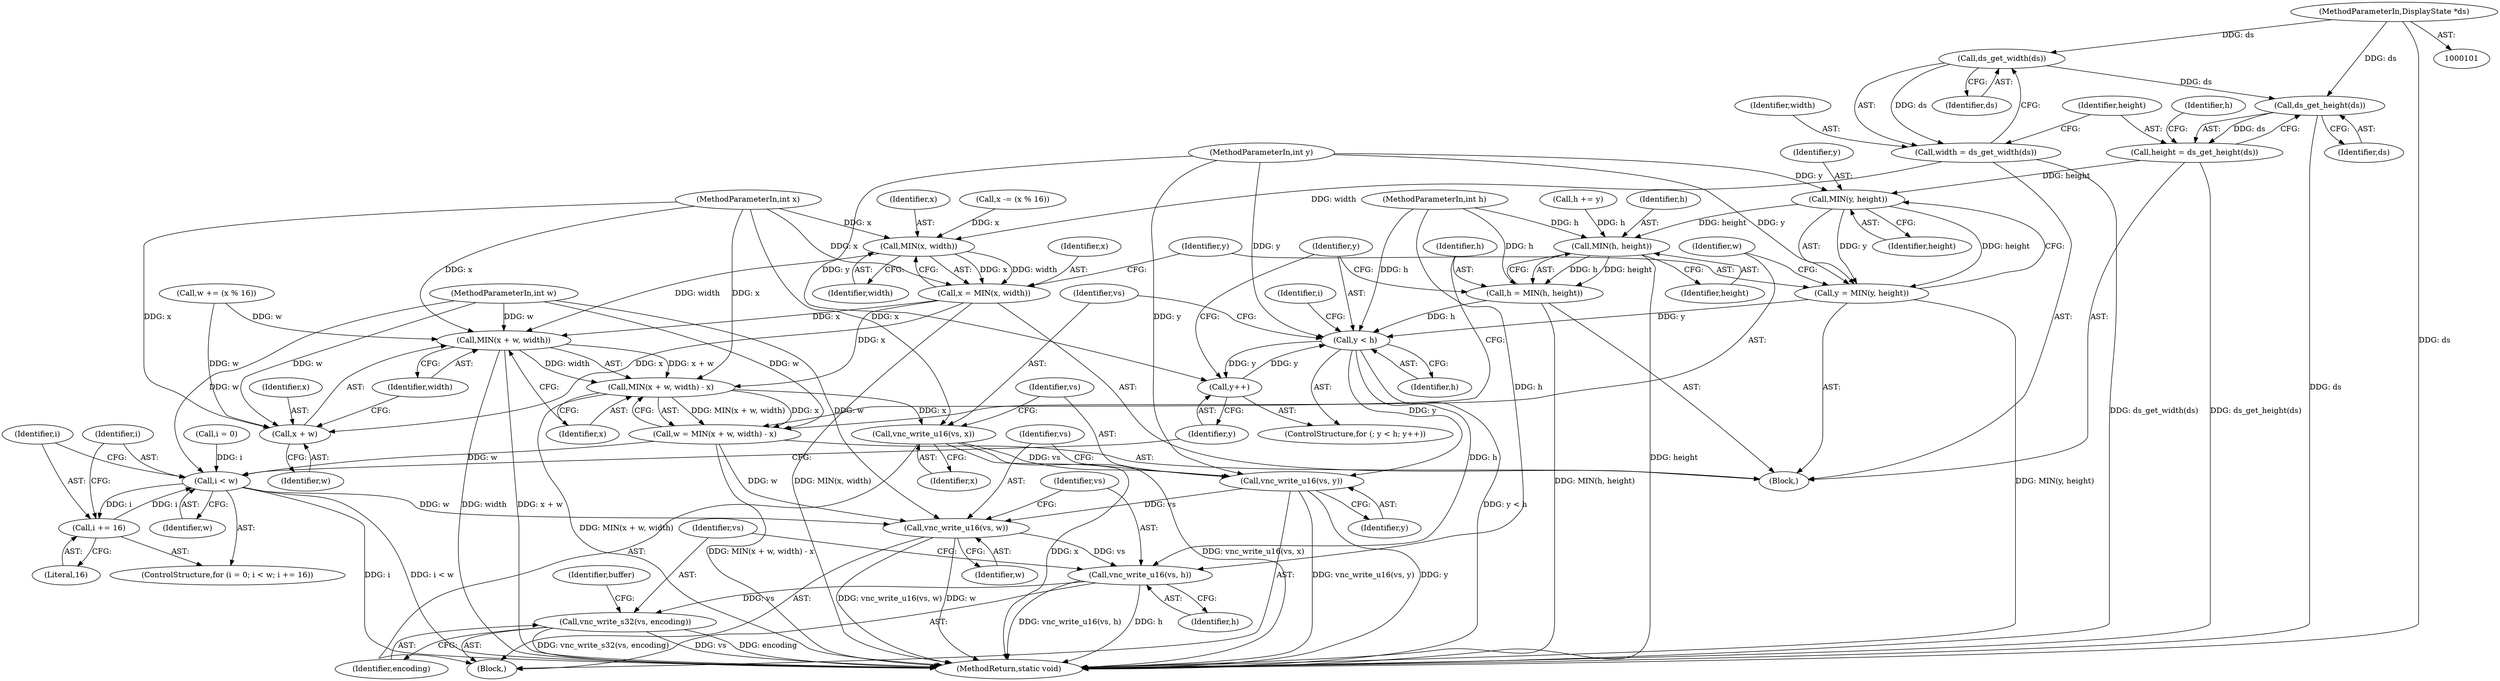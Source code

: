 digraph "0_qemu_9f64916da20eea67121d544698676295bbb105a7_10@pointer" {
"1000102" [label="(MethodParameterIn,DisplayState *ds)"];
"1000125" [label="(Call,ds_get_width(ds))"];
"1000123" [label="(Call,width = ds_get_width(ds))"];
"1000157" [label="(Call,MIN(x, width))"];
"1000155" [label="(Call,x = MIN(x, width))"];
"1000168" [label="(Call,MIN(x + w, width))"];
"1000167" [label="(Call,MIN(x + w, width) - x)"];
"1000165" [label="(Call,w = MIN(x + w, width) - x)"];
"1000189" [label="(Call,i < w)"];
"1000192" [label="(Call,i += 16)"];
"1000202" [label="(Call,vnc_write_u16(vs, w))"];
"1000205" [label="(Call,vnc_write_u16(vs, h))"];
"1000208" [label="(Call,vnc_write_s32(vs, encoding))"];
"1000196" [label="(Call,vnc_write_u16(vs, x))"];
"1000199" [label="(Call,vnc_write_u16(vs, y))"];
"1000169" [label="(Call,x + w)"];
"1000130" [label="(Call,ds_get_height(ds))"];
"1000128" [label="(Call,height = ds_get_height(ds))"];
"1000162" [label="(Call,MIN(y, height))"];
"1000160" [label="(Call,y = MIN(y, height))"];
"1000180" [label="(Call,y < h)"];
"1000183" [label="(Call,y++)"];
"1000176" [label="(Call,MIN(h, height))"];
"1000174" [label="(Call,h = MIN(h, height))"];
"1000185" [label="(ControlStructure,for (i = 0; i < w; i += 16))"];
"1000166" [label="(Identifier,w)"];
"1000160" [label="(Call,y = MIN(y, height))"];
"1000157" [label="(Call,MIN(x, width))"];
"1000198" [label="(Identifier,x)"];
"1000104" [label="(MethodParameterIn,int y)"];
"1000150" [label="(Call,x -= (x % 16))"];
"1000129" [label="(Identifier,height)"];
"1000103" [label="(MethodParameterIn,int x)"];
"1000197" [label="(Identifier,vs)"];
"1000128" [label="(Call,height = ds_get_height(ds))"];
"1000158" [label="(Identifier,x)"];
"1000156" [label="(Identifier,x)"];
"1000191" [label="(Identifier,w)"];
"1000163" [label="(Identifier,y)"];
"1000187" [label="(Identifier,i)"];
"1000161" [label="(Identifier,y)"];
"1000175" [label="(Identifier,h)"];
"1000201" [label="(Identifier,y)"];
"1000162" [label="(Call,MIN(y, height))"];
"1000155" [label="(Call,x = MIN(x, width))"];
"1000132" [label="(Call,h += y)"];
"1000130" [label="(Call,ds_get_height(ds))"];
"1000194" [label="(Literal,16)"];
"1000199" [label="(Call,vnc_write_u16(vs, y))"];
"1000176" [label="(Call,MIN(h, height))"];
"1000169" [label="(Call,x + w)"];
"1000204" [label="(Identifier,w)"];
"1000189" [label="(Call,i < w)"];
"1000179" [label="(ControlStructure,for (; y < h; y++))"];
"1000177" [label="(Identifier,h)"];
"1000203" [label="(Identifier,vs)"];
"1000216" [label="(Identifier,buffer)"];
"1000209" [label="(Identifier,vs)"];
"1000107" [label="(Block,)"];
"1000125" [label="(Call,ds_get_width(ds))"];
"1000192" [label="(Call,i += 16)"];
"1000170" [label="(Identifier,x)"];
"1000165" [label="(Call,w = MIN(x + w, width) - x)"];
"1000168" [label="(Call,MIN(x + w, width))"];
"1000200" [label="(Identifier,vs)"];
"1000181" [label="(Identifier,y)"];
"1000167" [label="(Call,MIN(x + w, width) - x)"];
"1000205" [label="(Call,vnc_write_u16(vs, h))"];
"1000196" [label="(Call,vnc_write_u16(vs, x))"];
"1000159" [label="(Identifier,width)"];
"1000206" [label="(Identifier,vs)"];
"1000131" [label="(Identifier,ds)"];
"1000174" [label="(Call,h = MIN(h, height))"];
"1000210" [label="(Identifier,encoding)"];
"1000133" [label="(Identifier,h)"];
"1000102" [label="(MethodParameterIn,DisplayState *ds)"];
"1000164" [label="(Identifier,height)"];
"1000184" [label="(Identifier,y)"];
"1000411" [label="(MethodReturn,static void)"];
"1000190" [label="(Identifier,i)"];
"1000172" [label="(Identifier,width)"];
"1000195" [label="(Block,)"];
"1000182" [label="(Identifier,h)"];
"1000178" [label="(Identifier,height)"];
"1000173" [label="(Identifier,x)"];
"1000186" [label="(Call,i = 0)"];
"1000208" [label="(Call,vnc_write_s32(vs, encoding))"];
"1000126" [label="(Identifier,ds)"];
"1000145" [label="(Call,w += (x % 16))"];
"1000180" [label="(Call,y < h)"];
"1000183" [label="(Call,y++)"];
"1000105" [label="(MethodParameterIn,int w)"];
"1000193" [label="(Identifier,i)"];
"1000207" [label="(Identifier,h)"];
"1000106" [label="(MethodParameterIn,int h)"];
"1000171" [label="(Identifier,w)"];
"1000123" [label="(Call,width = ds_get_width(ds))"];
"1000124" [label="(Identifier,width)"];
"1000202" [label="(Call,vnc_write_u16(vs, w))"];
"1000102" -> "1000101"  [label="AST: "];
"1000102" -> "1000411"  [label="DDG: ds"];
"1000102" -> "1000125"  [label="DDG: ds"];
"1000102" -> "1000130"  [label="DDG: ds"];
"1000125" -> "1000123"  [label="AST: "];
"1000125" -> "1000126"  [label="CFG: "];
"1000126" -> "1000125"  [label="AST: "];
"1000123" -> "1000125"  [label="CFG: "];
"1000125" -> "1000123"  [label="DDG: ds"];
"1000125" -> "1000130"  [label="DDG: ds"];
"1000123" -> "1000107"  [label="AST: "];
"1000124" -> "1000123"  [label="AST: "];
"1000129" -> "1000123"  [label="CFG: "];
"1000123" -> "1000411"  [label="DDG: ds_get_width(ds)"];
"1000123" -> "1000157"  [label="DDG: width"];
"1000157" -> "1000155"  [label="AST: "];
"1000157" -> "1000159"  [label="CFG: "];
"1000158" -> "1000157"  [label="AST: "];
"1000159" -> "1000157"  [label="AST: "];
"1000155" -> "1000157"  [label="CFG: "];
"1000157" -> "1000155"  [label="DDG: x"];
"1000157" -> "1000155"  [label="DDG: width"];
"1000150" -> "1000157"  [label="DDG: x"];
"1000103" -> "1000157"  [label="DDG: x"];
"1000157" -> "1000168"  [label="DDG: width"];
"1000155" -> "1000107"  [label="AST: "];
"1000156" -> "1000155"  [label="AST: "];
"1000161" -> "1000155"  [label="CFG: "];
"1000155" -> "1000411"  [label="DDG: MIN(x, width)"];
"1000103" -> "1000155"  [label="DDG: x"];
"1000155" -> "1000168"  [label="DDG: x"];
"1000155" -> "1000169"  [label="DDG: x"];
"1000155" -> "1000167"  [label="DDG: x"];
"1000168" -> "1000167"  [label="AST: "];
"1000168" -> "1000172"  [label="CFG: "];
"1000169" -> "1000168"  [label="AST: "];
"1000172" -> "1000168"  [label="AST: "];
"1000173" -> "1000168"  [label="CFG: "];
"1000168" -> "1000411"  [label="DDG: width"];
"1000168" -> "1000411"  [label="DDG: x + w"];
"1000168" -> "1000167"  [label="DDG: x + w"];
"1000168" -> "1000167"  [label="DDG: width"];
"1000103" -> "1000168"  [label="DDG: x"];
"1000145" -> "1000168"  [label="DDG: w"];
"1000105" -> "1000168"  [label="DDG: w"];
"1000167" -> "1000165"  [label="AST: "];
"1000167" -> "1000173"  [label="CFG: "];
"1000173" -> "1000167"  [label="AST: "];
"1000165" -> "1000167"  [label="CFG: "];
"1000167" -> "1000411"  [label="DDG: MIN(x + w, width)"];
"1000167" -> "1000165"  [label="DDG: MIN(x + w, width)"];
"1000167" -> "1000165"  [label="DDG: x"];
"1000103" -> "1000167"  [label="DDG: x"];
"1000167" -> "1000196"  [label="DDG: x"];
"1000165" -> "1000107"  [label="AST: "];
"1000166" -> "1000165"  [label="AST: "];
"1000175" -> "1000165"  [label="CFG: "];
"1000165" -> "1000411"  [label="DDG: MIN(x + w, width) - x"];
"1000105" -> "1000165"  [label="DDG: w"];
"1000165" -> "1000189"  [label="DDG: w"];
"1000165" -> "1000202"  [label="DDG: w"];
"1000189" -> "1000185"  [label="AST: "];
"1000189" -> "1000191"  [label="CFG: "];
"1000190" -> "1000189"  [label="AST: "];
"1000191" -> "1000189"  [label="AST: "];
"1000193" -> "1000189"  [label="CFG: "];
"1000184" -> "1000189"  [label="CFG: "];
"1000189" -> "1000411"  [label="DDG: i"];
"1000189" -> "1000411"  [label="DDG: i < w"];
"1000186" -> "1000189"  [label="DDG: i"];
"1000192" -> "1000189"  [label="DDG: i"];
"1000105" -> "1000189"  [label="DDG: w"];
"1000189" -> "1000192"  [label="DDG: i"];
"1000189" -> "1000202"  [label="DDG: w"];
"1000192" -> "1000185"  [label="AST: "];
"1000192" -> "1000194"  [label="CFG: "];
"1000193" -> "1000192"  [label="AST: "];
"1000194" -> "1000192"  [label="AST: "];
"1000190" -> "1000192"  [label="CFG: "];
"1000202" -> "1000195"  [label="AST: "];
"1000202" -> "1000204"  [label="CFG: "];
"1000203" -> "1000202"  [label="AST: "];
"1000204" -> "1000202"  [label="AST: "];
"1000206" -> "1000202"  [label="CFG: "];
"1000202" -> "1000411"  [label="DDG: w"];
"1000202" -> "1000411"  [label="DDG: vnc_write_u16(vs, w)"];
"1000199" -> "1000202"  [label="DDG: vs"];
"1000105" -> "1000202"  [label="DDG: w"];
"1000202" -> "1000205"  [label="DDG: vs"];
"1000205" -> "1000195"  [label="AST: "];
"1000205" -> "1000207"  [label="CFG: "];
"1000206" -> "1000205"  [label="AST: "];
"1000207" -> "1000205"  [label="AST: "];
"1000209" -> "1000205"  [label="CFG: "];
"1000205" -> "1000411"  [label="DDG: h"];
"1000205" -> "1000411"  [label="DDG: vnc_write_u16(vs, h)"];
"1000180" -> "1000205"  [label="DDG: h"];
"1000106" -> "1000205"  [label="DDG: h"];
"1000205" -> "1000208"  [label="DDG: vs"];
"1000208" -> "1000195"  [label="AST: "];
"1000208" -> "1000210"  [label="CFG: "];
"1000209" -> "1000208"  [label="AST: "];
"1000210" -> "1000208"  [label="AST: "];
"1000216" -> "1000208"  [label="CFG: "];
"1000208" -> "1000411"  [label="DDG: vs"];
"1000208" -> "1000411"  [label="DDG: encoding"];
"1000208" -> "1000411"  [label="DDG: vnc_write_s32(vs, encoding)"];
"1000196" -> "1000195"  [label="AST: "];
"1000196" -> "1000198"  [label="CFG: "];
"1000197" -> "1000196"  [label="AST: "];
"1000198" -> "1000196"  [label="AST: "];
"1000200" -> "1000196"  [label="CFG: "];
"1000196" -> "1000411"  [label="DDG: vnc_write_u16(vs, x)"];
"1000196" -> "1000411"  [label="DDG: x"];
"1000103" -> "1000196"  [label="DDG: x"];
"1000196" -> "1000199"  [label="DDG: vs"];
"1000199" -> "1000195"  [label="AST: "];
"1000199" -> "1000201"  [label="CFG: "];
"1000200" -> "1000199"  [label="AST: "];
"1000201" -> "1000199"  [label="AST: "];
"1000203" -> "1000199"  [label="CFG: "];
"1000199" -> "1000411"  [label="DDG: y"];
"1000199" -> "1000411"  [label="DDG: vnc_write_u16(vs, y)"];
"1000180" -> "1000199"  [label="DDG: y"];
"1000104" -> "1000199"  [label="DDG: y"];
"1000169" -> "1000171"  [label="CFG: "];
"1000170" -> "1000169"  [label="AST: "];
"1000171" -> "1000169"  [label="AST: "];
"1000172" -> "1000169"  [label="CFG: "];
"1000103" -> "1000169"  [label="DDG: x"];
"1000145" -> "1000169"  [label="DDG: w"];
"1000105" -> "1000169"  [label="DDG: w"];
"1000130" -> "1000128"  [label="AST: "];
"1000130" -> "1000131"  [label="CFG: "];
"1000131" -> "1000130"  [label="AST: "];
"1000128" -> "1000130"  [label="CFG: "];
"1000130" -> "1000411"  [label="DDG: ds"];
"1000130" -> "1000128"  [label="DDG: ds"];
"1000128" -> "1000107"  [label="AST: "];
"1000129" -> "1000128"  [label="AST: "];
"1000133" -> "1000128"  [label="CFG: "];
"1000128" -> "1000411"  [label="DDG: ds_get_height(ds)"];
"1000128" -> "1000162"  [label="DDG: height"];
"1000162" -> "1000160"  [label="AST: "];
"1000162" -> "1000164"  [label="CFG: "];
"1000163" -> "1000162"  [label="AST: "];
"1000164" -> "1000162"  [label="AST: "];
"1000160" -> "1000162"  [label="CFG: "];
"1000162" -> "1000160"  [label="DDG: y"];
"1000162" -> "1000160"  [label="DDG: height"];
"1000104" -> "1000162"  [label="DDG: y"];
"1000162" -> "1000176"  [label="DDG: height"];
"1000160" -> "1000107"  [label="AST: "];
"1000161" -> "1000160"  [label="AST: "];
"1000166" -> "1000160"  [label="CFG: "];
"1000160" -> "1000411"  [label="DDG: MIN(y, height)"];
"1000104" -> "1000160"  [label="DDG: y"];
"1000160" -> "1000180"  [label="DDG: y"];
"1000180" -> "1000179"  [label="AST: "];
"1000180" -> "1000182"  [label="CFG: "];
"1000181" -> "1000180"  [label="AST: "];
"1000182" -> "1000180"  [label="AST: "];
"1000187" -> "1000180"  [label="CFG: "];
"1000197" -> "1000180"  [label="CFG: "];
"1000180" -> "1000411"  [label="DDG: y < h"];
"1000183" -> "1000180"  [label="DDG: y"];
"1000104" -> "1000180"  [label="DDG: y"];
"1000174" -> "1000180"  [label="DDG: h"];
"1000106" -> "1000180"  [label="DDG: h"];
"1000180" -> "1000183"  [label="DDG: y"];
"1000183" -> "1000179"  [label="AST: "];
"1000183" -> "1000184"  [label="CFG: "];
"1000184" -> "1000183"  [label="AST: "];
"1000181" -> "1000183"  [label="CFG: "];
"1000104" -> "1000183"  [label="DDG: y"];
"1000176" -> "1000174"  [label="AST: "];
"1000176" -> "1000178"  [label="CFG: "];
"1000177" -> "1000176"  [label="AST: "];
"1000178" -> "1000176"  [label="AST: "];
"1000174" -> "1000176"  [label="CFG: "];
"1000176" -> "1000411"  [label="DDG: height"];
"1000176" -> "1000174"  [label="DDG: h"];
"1000176" -> "1000174"  [label="DDG: height"];
"1000132" -> "1000176"  [label="DDG: h"];
"1000106" -> "1000176"  [label="DDG: h"];
"1000174" -> "1000107"  [label="AST: "];
"1000175" -> "1000174"  [label="AST: "];
"1000181" -> "1000174"  [label="CFG: "];
"1000174" -> "1000411"  [label="DDG: MIN(h, height)"];
"1000106" -> "1000174"  [label="DDG: h"];
}
